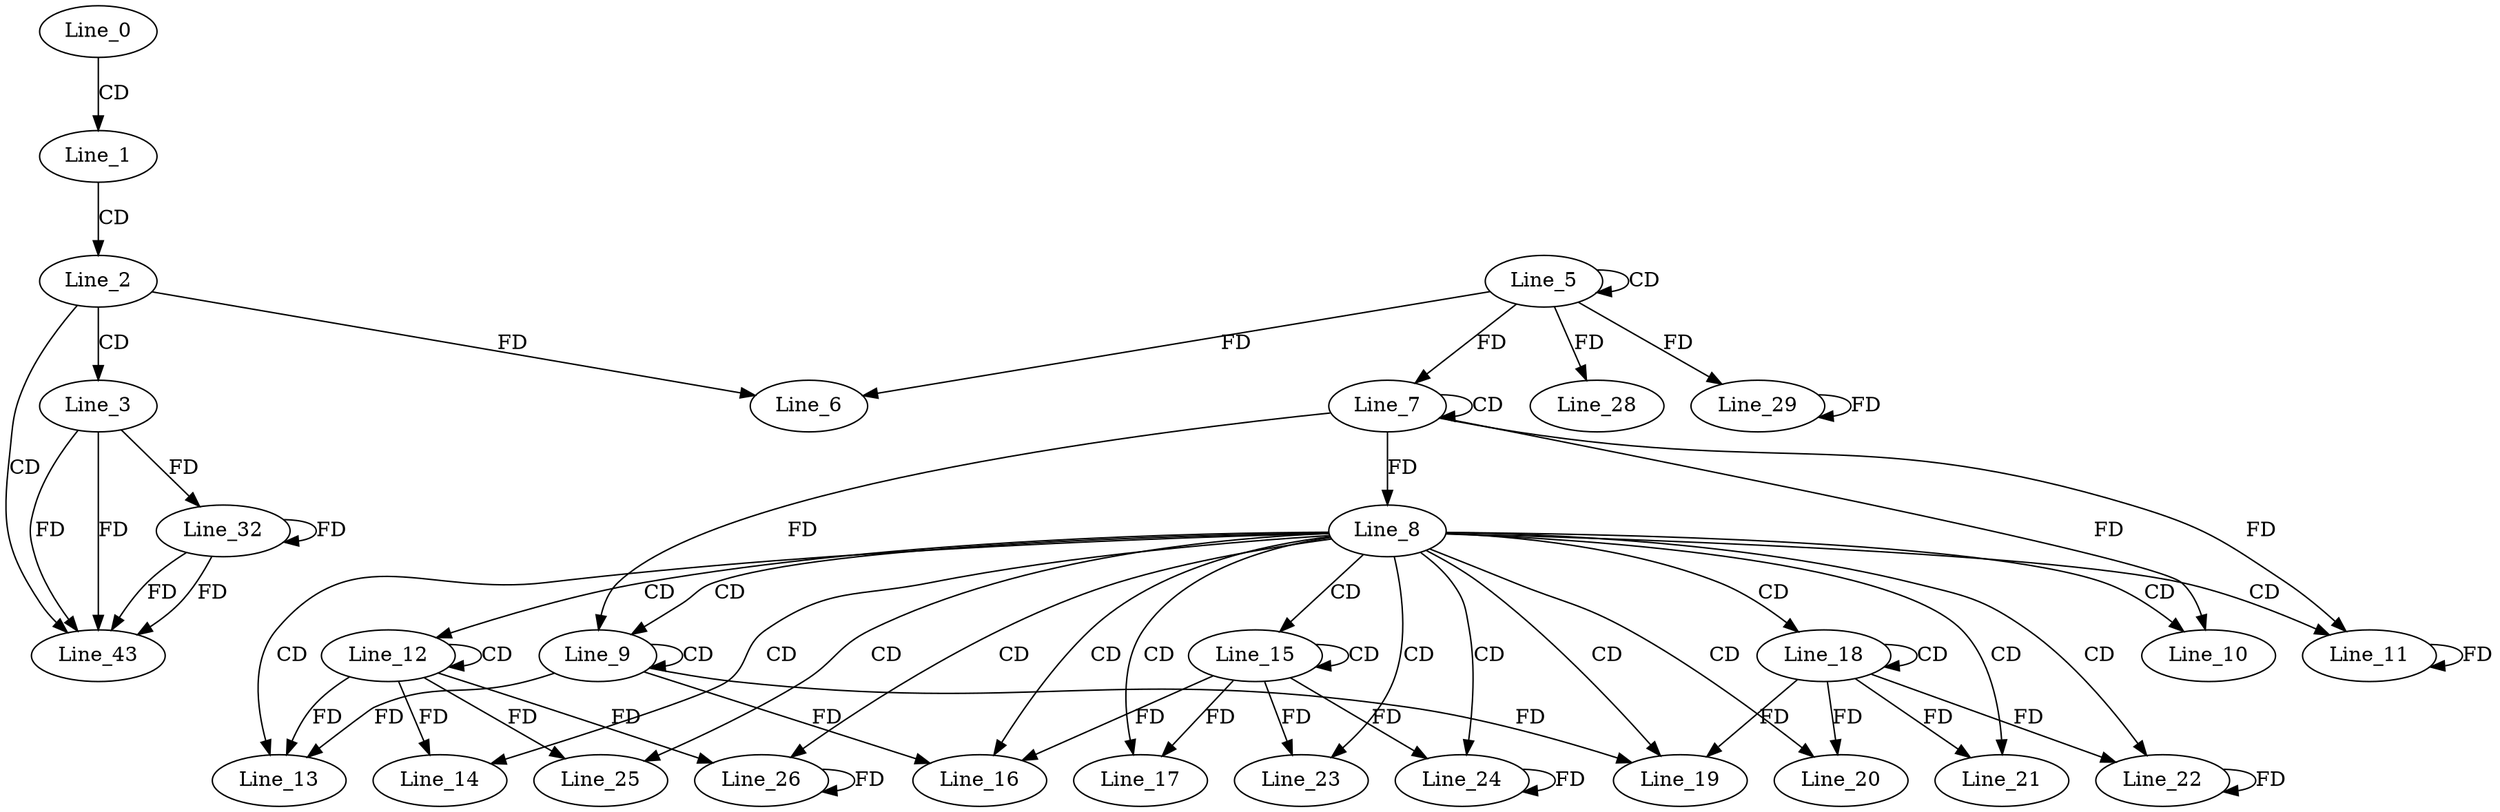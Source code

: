 digraph G {
  Line_0;
  Line_1;
  Line_2;
  Line_3;
  Line_5;
  Line_5;
  Line_6;
  Line_7;
  Line_7;
  Line_8;
  Line_8;
  Line_9;
  Line_9;
  Line_10;
  Line_11;
  Line_12;
  Line_12;
  Line_13;
  Line_14;
  Line_15;
  Line_15;
  Line_16;
  Line_17;
  Line_18;
  Line_18;
  Line_19;
  Line_20;
  Line_21;
  Line_22;
  Line_23;
  Line_24;
  Line_25;
  Line_26;
  Line_28;
  Line_29;
  Line_32;
  Line_43;
  Line_43;
  Line_0 -> Line_1 [ label="CD" ];
  Line_1 -> Line_2 [ label="CD" ];
  Line_2 -> Line_3 [ label="CD" ];
  Line_5 -> Line_5 [ label="CD" ];
  Line_5 -> Line_6 [ label="FD" ];
  Line_2 -> Line_6 [ label="FD" ];
  Line_7 -> Line_7 [ label="CD" ];
  Line_5 -> Line_7 [ label="FD" ];
  Line_7 -> Line_8 [ label="FD" ];
  Line_8 -> Line_9 [ label="CD" ];
  Line_9 -> Line_9 [ label="CD" ];
  Line_7 -> Line_9 [ label="FD" ];
  Line_8 -> Line_10 [ label="CD" ];
  Line_7 -> Line_10 [ label="FD" ];
  Line_8 -> Line_11 [ label="CD" ];
  Line_7 -> Line_11 [ label="FD" ];
  Line_11 -> Line_11 [ label="FD" ];
  Line_8 -> Line_12 [ label="CD" ];
  Line_12 -> Line_12 [ label="CD" ];
  Line_8 -> Line_13 [ label="CD" ];
  Line_12 -> Line_13 [ label="FD" ];
  Line_9 -> Line_13 [ label="FD" ];
  Line_8 -> Line_14 [ label="CD" ];
  Line_12 -> Line_14 [ label="FD" ];
  Line_8 -> Line_15 [ label="CD" ];
  Line_15 -> Line_15 [ label="CD" ];
  Line_8 -> Line_16 [ label="CD" ];
  Line_15 -> Line_16 [ label="FD" ];
  Line_9 -> Line_16 [ label="FD" ];
  Line_8 -> Line_17 [ label="CD" ];
  Line_15 -> Line_17 [ label="FD" ];
  Line_8 -> Line_18 [ label="CD" ];
  Line_18 -> Line_18 [ label="CD" ];
  Line_8 -> Line_19 [ label="CD" ];
  Line_18 -> Line_19 [ label="FD" ];
  Line_9 -> Line_19 [ label="FD" ];
  Line_8 -> Line_20 [ label="CD" ];
  Line_18 -> Line_20 [ label="FD" ];
  Line_8 -> Line_21 [ label="CD" ];
  Line_18 -> Line_21 [ label="FD" ];
  Line_8 -> Line_22 [ label="CD" ];
  Line_18 -> Line_22 [ label="FD" ];
  Line_22 -> Line_22 [ label="FD" ];
  Line_8 -> Line_23 [ label="CD" ];
  Line_15 -> Line_23 [ label="FD" ];
  Line_8 -> Line_24 [ label="CD" ];
  Line_15 -> Line_24 [ label="FD" ];
  Line_24 -> Line_24 [ label="FD" ];
  Line_8 -> Line_25 [ label="CD" ];
  Line_12 -> Line_25 [ label="FD" ];
  Line_8 -> Line_26 [ label="CD" ];
  Line_12 -> Line_26 [ label="FD" ];
  Line_26 -> Line_26 [ label="FD" ];
  Line_5 -> Line_28 [ label="FD" ];
  Line_5 -> Line_29 [ label="FD" ];
  Line_29 -> Line_29 [ label="FD" ];
  Line_3 -> Line_32 [ label="FD" ];
  Line_32 -> Line_32 [ label="FD" ];
  Line_2 -> Line_43 [ label="CD" ];
  Line_3 -> Line_43 [ label="FD" ];
  Line_32 -> Line_43 [ label="FD" ];
  Line_3 -> Line_43 [ label="FD" ];
  Line_32 -> Line_43 [ label="FD" ];
}
